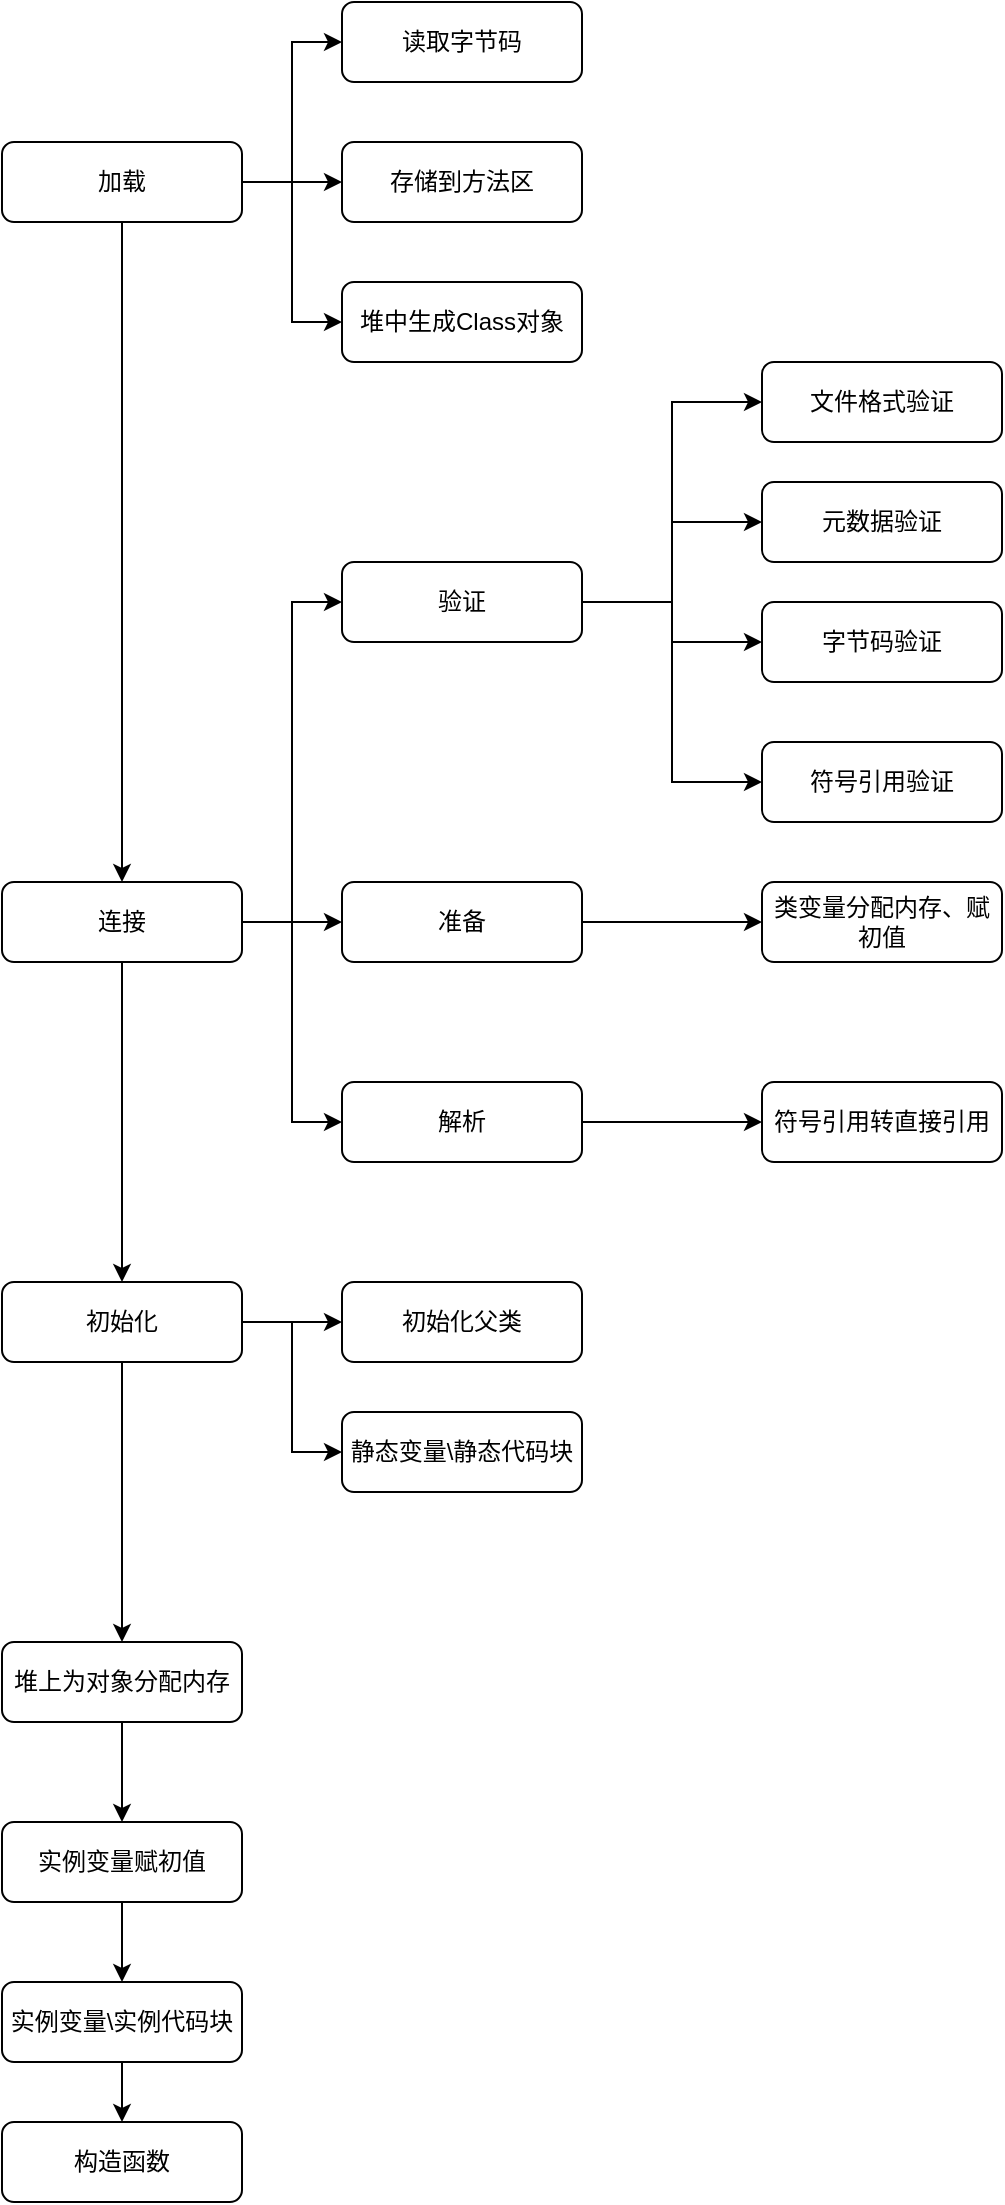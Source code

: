 <mxfile version="12.9.9" type="device"><diagram id="C5RBs43oDa-KdzZeNtuy" name="Page-1"><mxGraphModel dx="1933" dy="1999" grid="1" gridSize="10" guides="1" tooltips="1" connect="1" arrows="1" fold="1" page="1" pageScale="1" pageWidth="827" pageHeight="1169" math="0" shadow="0"><root><mxCell id="WIyWlLk6GJQsqaUBKTNV-0"/><mxCell id="WIyWlLk6GJQsqaUBKTNV-1" parent="WIyWlLk6GJQsqaUBKTNV-0"/><mxCell id="wvF0kAw7B77Jm8OZCiuH-6" style="edgeStyle=orthogonalEdgeStyle;rounded=0;orthogonalLoop=1;jettySize=auto;html=1;entryX=0.5;entryY=0;entryDx=0;entryDy=0;" edge="1" parent="WIyWlLk6GJQsqaUBKTNV-1" source="WIyWlLk6GJQsqaUBKTNV-3" target="wvF0kAw7B77Jm8OZCiuH-4"><mxGeometry relative="1" as="geometry"/></mxCell><mxCell id="wvF0kAw7B77Jm8OZCiuH-20" style="edgeStyle=orthogonalEdgeStyle;rounded=0;orthogonalLoop=1;jettySize=auto;html=1;entryX=0;entryY=0.5;entryDx=0;entryDy=0;" edge="1" parent="WIyWlLk6GJQsqaUBKTNV-1" source="WIyWlLk6GJQsqaUBKTNV-3" target="wvF0kAw7B77Jm8OZCiuH-13"><mxGeometry relative="1" as="geometry"/></mxCell><mxCell id="wvF0kAw7B77Jm8OZCiuH-21" style="edgeStyle=orthogonalEdgeStyle;rounded=0;orthogonalLoop=1;jettySize=auto;html=1;" edge="1" parent="WIyWlLk6GJQsqaUBKTNV-1" source="WIyWlLk6GJQsqaUBKTNV-3" target="wvF0kAw7B77Jm8OZCiuH-14"><mxGeometry relative="1" as="geometry"/></mxCell><mxCell id="wvF0kAw7B77Jm8OZCiuH-22" style="edgeStyle=orthogonalEdgeStyle;rounded=0;orthogonalLoop=1;jettySize=auto;html=1;entryX=0;entryY=0.5;entryDx=0;entryDy=0;" edge="1" parent="WIyWlLk6GJQsqaUBKTNV-1" source="WIyWlLk6GJQsqaUBKTNV-3" target="wvF0kAw7B77Jm8OZCiuH-15"><mxGeometry relative="1" as="geometry"/></mxCell><mxCell id="WIyWlLk6GJQsqaUBKTNV-3" value="加载" style="rounded=1;whiteSpace=wrap;html=1;fontSize=12;glass=0;strokeWidth=1;shadow=0;" parent="WIyWlLk6GJQsqaUBKTNV-1" vertex="1"><mxGeometry x="-10" y="-90" width="120" height="40" as="geometry"/></mxCell><mxCell id="wvF0kAw7B77Jm8OZCiuH-29" style="edgeStyle=orthogonalEdgeStyle;rounded=0;orthogonalLoop=1;jettySize=auto;html=1;entryX=0;entryY=0.5;entryDx=0;entryDy=0;" edge="1" parent="WIyWlLk6GJQsqaUBKTNV-1" source="wvF0kAw7B77Jm8OZCiuH-0" target="wvF0kAw7B77Jm8OZCiuH-23"><mxGeometry relative="1" as="geometry"/></mxCell><mxCell id="wvF0kAw7B77Jm8OZCiuH-30" style="edgeStyle=orthogonalEdgeStyle;rounded=0;orthogonalLoop=1;jettySize=auto;html=1;entryX=0;entryY=0.5;entryDx=0;entryDy=0;" edge="1" parent="WIyWlLk6GJQsqaUBKTNV-1" source="wvF0kAw7B77Jm8OZCiuH-0" target="wvF0kAw7B77Jm8OZCiuH-24"><mxGeometry relative="1" as="geometry"/></mxCell><mxCell id="wvF0kAw7B77Jm8OZCiuH-31" style="edgeStyle=orthogonalEdgeStyle;rounded=0;orthogonalLoop=1;jettySize=auto;html=1;entryX=0;entryY=0.5;entryDx=0;entryDy=0;" edge="1" parent="WIyWlLk6GJQsqaUBKTNV-1" source="wvF0kAw7B77Jm8OZCiuH-0" target="wvF0kAw7B77Jm8OZCiuH-25"><mxGeometry relative="1" as="geometry"/></mxCell><mxCell id="wvF0kAw7B77Jm8OZCiuH-32" style="edgeStyle=orthogonalEdgeStyle;rounded=0;orthogonalLoop=1;jettySize=auto;html=1;entryX=0;entryY=0.5;entryDx=0;entryDy=0;" edge="1" parent="WIyWlLk6GJQsqaUBKTNV-1" source="wvF0kAw7B77Jm8OZCiuH-0" target="wvF0kAw7B77Jm8OZCiuH-26"><mxGeometry relative="1" as="geometry"/></mxCell><mxCell id="wvF0kAw7B77Jm8OZCiuH-0" value="验证" style="rounded=1;whiteSpace=wrap;html=1;fontSize=12;glass=0;strokeWidth=1;shadow=0;" vertex="1" parent="WIyWlLk6GJQsqaUBKTNV-1"><mxGeometry x="160" y="120" width="120" height="40" as="geometry"/></mxCell><mxCell id="wvF0kAw7B77Jm8OZCiuH-35" style="edgeStyle=orthogonalEdgeStyle;rounded=0;orthogonalLoop=1;jettySize=auto;html=1;entryX=0;entryY=0.5;entryDx=0;entryDy=0;" edge="1" parent="WIyWlLk6GJQsqaUBKTNV-1" source="wvF0kAw7B77Jm8OZCiuH-1" target="wvF0kAw7B77Jm8OZCiuH-34"><mxGeometry relative="1" as="geometry"/></mxCell><mxCell id="wvF0kAw7B77Jm8OZCiuH-1" value="准备" style="rounded=1;whiteSpace=wrap;html=1;fontSize=12;glass=0;strokeWidth=1;shadow=0;" vertex="1" parent="WIyWlLk6GJQsqaUBKTNV-1"><mxGeometry x="160" y="280" width="120" height="40" as="geometry"/></mxCell><mxCell id="wvF0kAw7B77Jm8OZCiuH-37" style="edgeStyle=orthogonalEdgeStyle;rounded=0;orthogonalLoop=1;jettySize=auto;html=1;entryX=0;entryY=0.5;entryDx=0;entryDy=0;" edge="1" parent="WIyWlLk6GJQsqaUBKTNV-1" source="wvF0kAw7B77Jm8OZCiuH-2" target="wvF0kAw7B77Jm8OZCiuH-36"><mxGeometry relative="1" as="geometry"/></mxCell><mxCell id="wvF0kAw7B77Jm8OZCiuH-2" value="解析" style="rounded=1;whiteSpace=wrap;html=1;fontSize=12;glass=0;strokeWidth=1;shadow=0;" vertex="1" parent="WIyWlLk6GJQsqaUBKTNV-1"><mxGeometry x="160" y="380" width="120" height="40" as="geometry"/></mxCell><mxCell id="wvF0kAw7B77Jm8OZCiuH-7" style="edgeStyle=orthogonalEdgeStyle;rounded=0;orthogonalLoop=1;jettySize=auto;html=1;entryX=0.5;entryY=0;entryDx=0;entryDy=0;" edge="1" parent="WIyWlLk6GJQsqaUBKTNV-1" source="wvF0kAw7B77Jm8OZCiuH-4" target="wvF0kAw7B77Jm8OZCiuH-5"><mxGeometry relative="1" as="geometry"/></mxCell><mxCell id="wvF0kAw7B77Jm8OZCiuH-10" value="" style="edgeStyle=orthogonalEdgeStyle;rounded=0;orthogonalLoop=1;jettySize=auto;html=1;entryX=0;entryY=0.5;entryDx=0;entryDy=0;" edge="1" parent="WIyWlLk6GJQsqaUBKTNV-1" source="wvF0kAw7B77Jm8OZCiuH-4" target="wvF0kAw7B77Jm8OZCiuH-0"><mxGeometry relative="1" as="geometry"/></mxCell><mxCell id="wvF0kAw7B77Jm8OZCiuH-11" value="" style="edgeStyle=orthogonalEdgeStyle;rounded=0;orthogonalLoop=1;jettySize=auto;html=1;" edge="1" parent="WIyWlLk6GJQsqaUBKTNV-1" source="wvF0kAw7B77Jm8OZCiuH-4" target="wvF0kAw7B77Jm8OZCiuH-1"><mxGeometry relative="1" as="geometry"/></mxCell><mxCell id="wvF0kAw7B77Jm8OZCiuH-12" style="edgeStyle=orthogonalEdgeStyle;rounded=0;orthogonalLoop=1;jettySize=auto;html=1;entryX=0;entryY=0.5;entryDx=0;entryDy=0;" edge="1" parent="WIyWlLk6GJQsqaUBKTNV-1" source="wvF0kAw7B77Jm8OZCiuH-4" target="wvF0kAw7B77Jm8OZCiuH-2"><mxGeometry relative="1" as="geometry"/></mxCell><mxCell id="wvF0kAw7B77Jm8OZCiuH-4" value="连接" style="rounded=1;whiteSpace=wrap;html=1;fontSize=12;glass=0;strokeWidth=1;shadow=0;" vertex="1" parent="WIyWlLk6GJQsqaUBKTNV-1"><mxGeometry x="-10" y="280" width="120" height="40" as="geometry"/></mxCell><mxCell id="wvF0kAw7B77Jm8OZCiuH-40" style="edgeStyle=orthogonalEdgeStyle;rounded=0;orthogonalLoop=1;jettySize=auto;html=1;" edge="1" parent="WIyWlLk6GJQsqaUBKTNV-1" source="wvF0kAw7B77Jm8OZCiuH-5" target="wvF0kAw7B77Jm8OZCiuH-38"><mxGeometry relative="1" as="geometry"/></mxCell><mxCell id="wvF0kAw7B77Jm8OZCiuH-41" style="edgeStyle=orthogonalEdgeStyle;rounded=0;orthogonalLoop=1;jettySize=auto;html=1;entryX=0;entryY=0.5;entryDx=0;entryDy=0;" edge="1" parent="WIyWlLk6GJQsqaUBKTNV-1" source="wvF0kAw7B77Jm8OZCiuH-5" target="wvF0kAw7B77Jm8OZCiuH-39"><mxGeometry relative="1" as="geometry"/></mxCell><mxCell id="wvF0kAw7B77Jm8OZCiuH-43" style="edgeStyle=orthogonalEdgeStyle;rounded=0;orthogonalLoop=1;jettySize=auto;html=1;entryX=0.5;entryY=0;entryDx=0;entryDy=0;" edge="1" parent="WIyWlLk6GJQsqaUBKTNV-1" source="wvF0kAw7B77Jm8OZCiuH-5" target="wvF0kAw7B77Jm8OZCiuH-42"><mxGeometry relative="1" as="geometry"/></mxCell><mxCell id="wvF0kAw7B77Jm8OZCiuH-5" value="初始化" style="rounded=1;whiteSpace=wrap;html=1;fontSize=12;glass=0;strokeWidth=1;shadow=0;" vertex="1" parent="WIyWlLk6GJQsqaUBKTNV-1"><mxGeometry x="-10" y="480" width="120" height="40" as="geometry"/></mxCell><mxCell id="wvF0kAw7B77Jm8OZCiuH-13" value="读取字节码" style="rounded=1;whiteSpace=wrap;html=1;fontSize=12;glass=0;strokeWidth=1;shadow=0;" vertex="1" parent="WIyWlLk6GJQsqaUBKTNV-1"><mxGeometry x="160" y="-160" width="120" height="40" as="geometry"/></mxCell><mxCell id="wvF0kAw7B77Jm8OZCiuH-14" value="存储到方法区" style="rounded=1;whiteSpace=wrap;html=1;fontSize=12;glass=0;strokeWidth=1;shadow=0;" vertex="1" parent="WIyWlLk6GJQsqaUBKTNV-1"><mxGeometry x="160" y="-90" width="120" height="40" as="geometry"/></mxCell><mxCell id="wvF0kAw7B77Jm8OZCiuH-15" value="堆中生成Class对象" style="rounded=1;whiteSpace=wrap;html=1;fontSize=12;glass=0;strokeWidth=1;shadow=0;" vertex="1" parent="WIyWlLk6GJQsqaUBKTNV-1"><mxGeometry x="160" y="-20" width="120" height="40" as="geometry"/></mxCell><mxCell id="wvF0kAw7B77Jm8OZCiuH-23" value="文件格式验证" style="rounded=1;whiteSpace=wrap;html=1;fontSize=12;glass=0;strokeWidth=1;shadow=0;" vertex="1" parent="WIyWlLk6GJQsqaUBKTNV-1"><mxGeometry x="370" y="20" width="120" height="40" as="geometry"/></mxCell><mxCell id="wvF0kAw7B77Jm8OZCiuH-24" value="元数据验证" style="rounded=1;whiteSpace=wrap;html=1;fontSize=12;glass=0;strokeWidth=1;shadow=0;" vertex="1" parent="WIyWlLk6GJQsqaUBKTNV-1"><mxGeometry x="370" y="80" width="120" height="40" as="geometry"/></mxCell><mxCell id="wvF0kAw7B77Jm8OZCiuH-25" value="字节码验证" style="rounded=1;whiteSpace=wrap;html=1;fontSize=12;glass=0;strokeWidth=1;shadow=0;" vertex="1" parent="WIyWlLk6GJQsqaUBKTNV-1"><mxGeometry x="370" y="140" width="120" height="40" as="geometry"/></mxCell><mxCell id="wvF0kAw7B77Jm8OZCiuH-26" value="符号引用验证" style="rounded=1;whiteSpace=wrap;html=1;fontSize=12;glass=0;strokeWidth=1;shadow=0;" vertex="1" parent="WIyWlLk6GJQsqaUBKTNV-1"><mxGeometry x="370" y="210" width="120" height="40" as="geometry"/></mxCell><mxCell id="wvF0kAw7B77Jm8OZCiuH-34" value="类变量分配内存、赋初值" style="rounded=1;whiteSpace=wrap;html=1;fontSize=12;glass=0;strokeWidth=1;shadow=0;" vertex="1" parent="WIyWlLk6GJQsqaUBKTNV-1"><mxGeometry x="370" y="280" width="120" height="40" as="geometry"/></mxCell><mxCell id="wvF0kAw7B77Jm8OZCiuH-36" value="符号引用转直接引用" style="rounded=1;whiteSpace=wrap;html=1;fontSize=12;glass=0;strokeWidth=1;shadow=0;" vertex="1" parent="WIyWlLk6GJQsqaUBKTNV-1"><mxGeometry x="370" y="380" width="120" height="40" as="geometry"/></mxCell><mxCell id="wvF0kAw7B77Jm8OZCiuH-38" value="初始化父类" style="rounded=1;whiteSpace=wrap;html=1;fontSize=12;glass=0;strokeWidth=1;shadow=0;" vertex="1" parent="WIyWlLk6GJQsqaUBKTNV-1"><mxGeometry x="160" y="480" width="120" height="40" as="geometry"/></mxCell><mxCell id="wvF0kAw7B77Jm8OZCiuH-39" value="静态变量\静态代码块" style="rounded=1;whiteSpace=wrap;html=1;fontSize=12;glass=0;strokeWidth=1;shadow=0;" vertex="1" parent="WIyWlLk6GJQsqaUBKTNV-1"><mxGeometry x="160" y="545" width="120" height="40" as="geometry"/></mxCell><mxCell id="wvF0kAw7B77Jm8OZCiuH-47" style="edgeStyle=orthogonalEdgeStyle;rounded=0;orthogonalLoop=1;jettySize=auto;html=1;" edge="1" parent="WIyWlLk6GJQsqaUBKTNV-1" source="wvF0kAw7B77Jm8OZCiuH-42" target="wvF0kAw7B77Jm8OZCiuH-44"><mxGeometry relative="1" as="geometry"/></mxCell><mxCell id="wvF0kAw7B77Jm8OZCiuH-42" value="堆上为对象分配内存" style="rounded=1;whiteSpace=wrap;html=1;fontSize=12;glass=0;strokeWidth=1;shadow=0;" vertex="1" parent="WIyWlLk6GJQsqaUBKTNV-1"><mxGeometry x="-10" y="660" width="120" height="40" as="geometry"/></mxCell><mxCell id="wvF0kAw7B77Jm8OZCiuH-48" style="edgeStyle=orthogonalEdgeStyle;rounded=0;orthogonalLoop=1;jettySize=auto;html=1;" edge="1" parent="WIyWlLk6GJQsqaUBKTNV-1" source="wvF0kAw7B77Jm8OZCiuH-44" target="wvF0kAw7B77Jm8OZCiuH-45"><mxGeometry relative="1" as="geometry"/></mxCell><mxCell id="wvF0kAw7B77Jm8OZCiuH-44" value="实例变量赋初值" style="rounded=1;whiteSpace=wrap;html=1;fontSize=12;glass=0;strokeWidth=1;shadow=0;" vertex="1" parent="WIyWlLk6GJQsqaUBKTNV-1"><mxGeometry x="-10" y="750" width="120" height="40" as="geometry"/></mxCell><mxCell id="wvF0kAw7B77Jm8OZCiuH-49" style="edgeStyle=orthogonalEdgeStyle;rounded=0;orthogonalLoop=1;jettySize=auto;html=1;entryX=0.5;entryY=0;entryDx=0;entryDy=0;" edge="1" parent="WIyWlLk6GJQsqaUBKTNV-1" source="wvF0kAw7B77Jm8OZCiuH-45" target="wvF0kAw7B77Jm8OZCiuH-46"><mxGeometry relative="1" as="geometry"/></mxCell><mxCell id="wvF0kAw7B77Jm8OZCiuH-45" value="实例变量\实例代码块" style="rounded=1;whiteSpace=wrap;html=1;fontSize=12;glass=0;strokeWidth=1;shadow=0;" vertex="1" parent="WIyWlLk6GJQsqaUBKTNV-1"><mxGeometry x="-10" y="830" width="120" height="40" as="geometry"/></mxCell><mxCell id="wvF0kAw7B77Jm8OZCiuH-46" value="构造函数" style="rounded=1;whiteSpace=wrap;html=1;fontSize=12;glass=0;strokeWidth=1;shadow=0;" vertex="1" parent="WIyWlLk6GJQsqaUBKTNV-1"><mxGeometry x="-10" y="900" width="120" height="40" as="geometry"/></mxCell></root></mxGraphModel></diagram></mxfile>